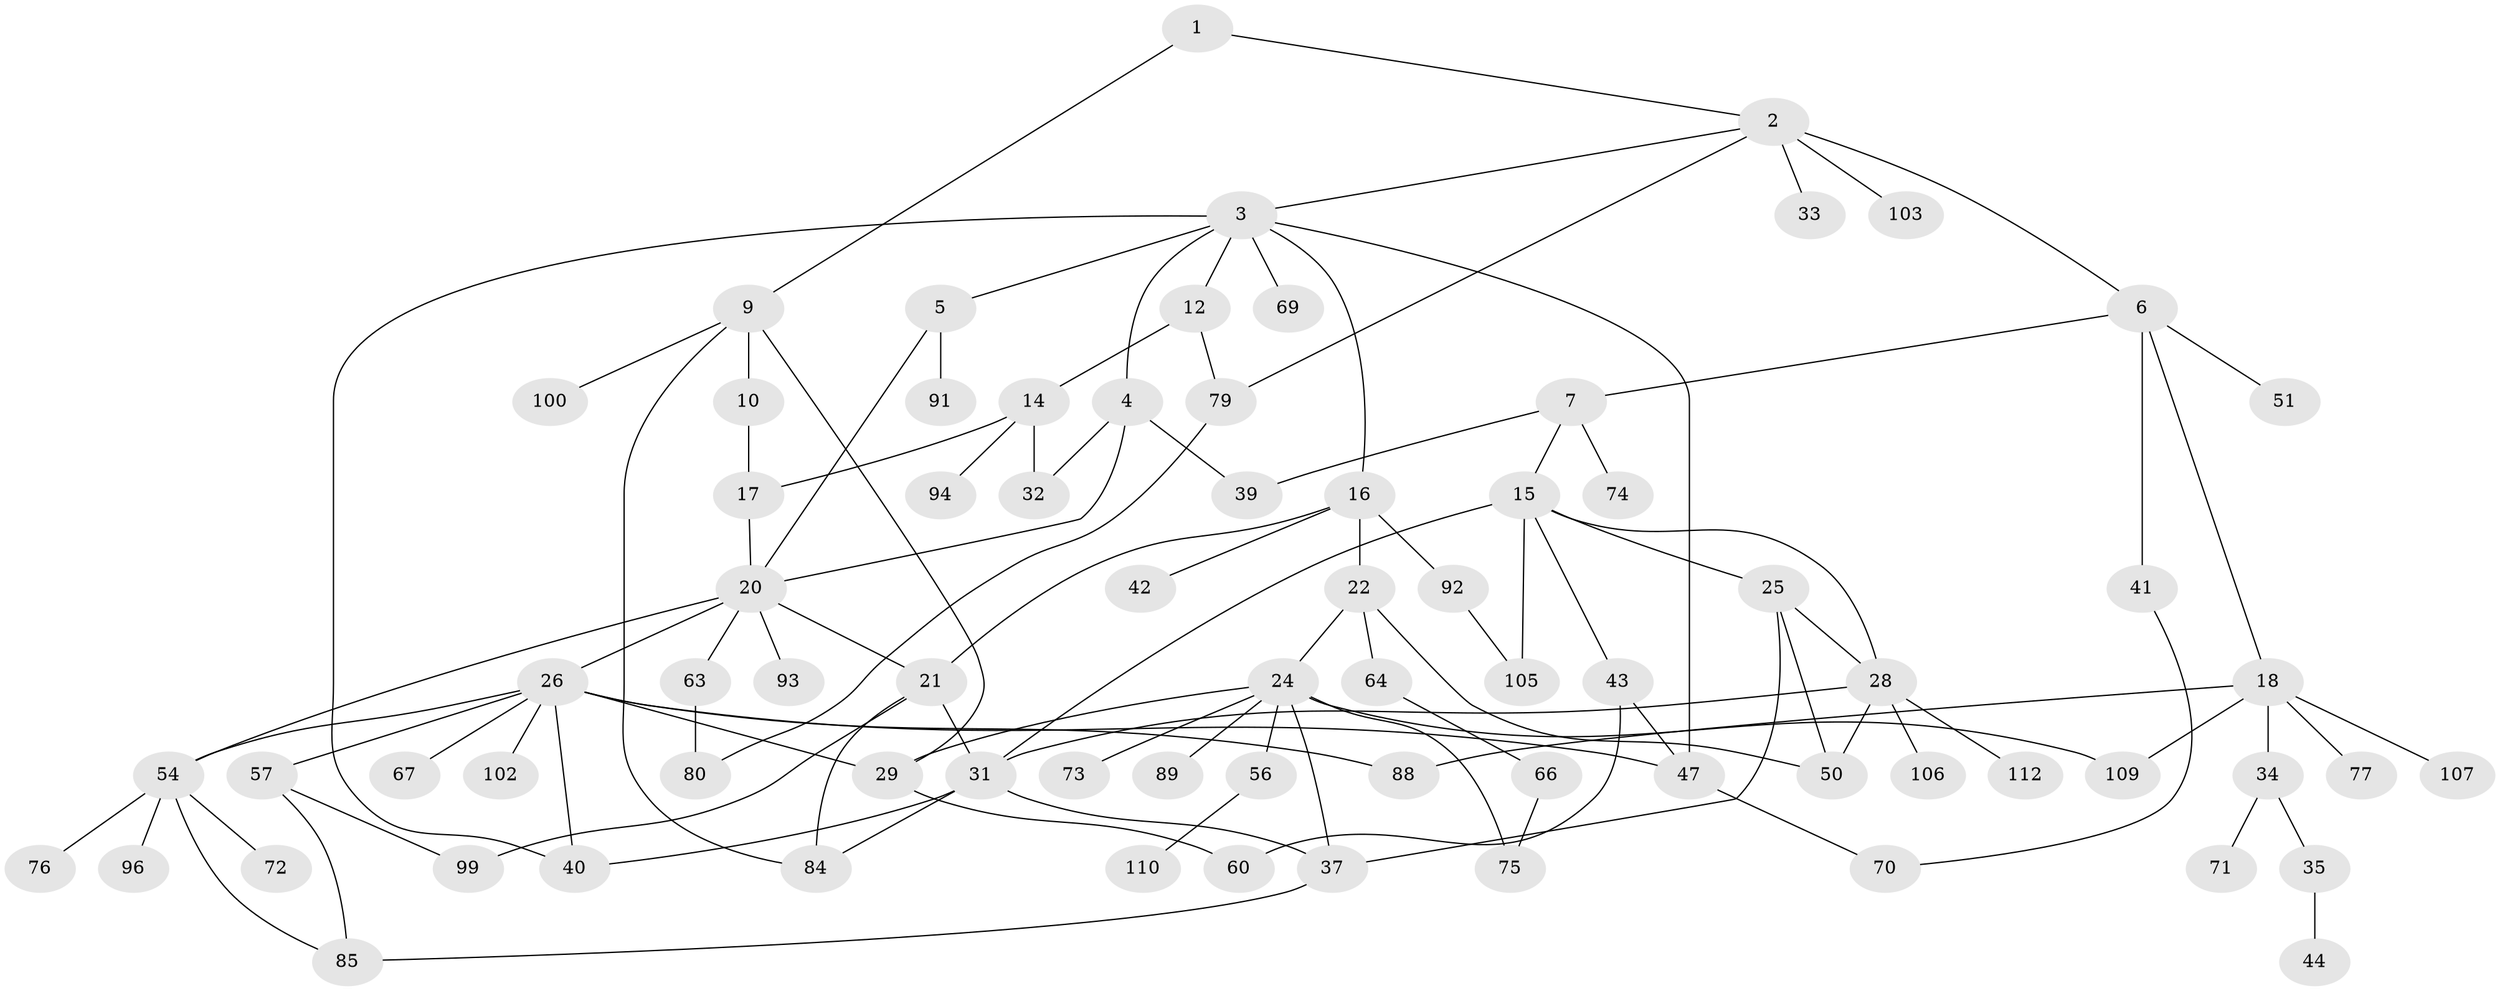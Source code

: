 // Generated by graph-tools (version 1.1) at 2025/51/02/27/25 19:51:36]
// undirected, 76 vertices, 108 edges
graph export_dot {
graph [start="1"]
  node [color=gray90,style=filled];
  1;
  2 [super="+11"];
  3 [super="+8"];
  4;
  5 [super="+62"];
  6 [super="+13"];
  7 [super="+38"];
  9 [super="+27"];
  10 [super="+59"];
  12;
  14 [super="+23"];
  15 [super="+19"];
  16 [super="+36"];
  17 [super="+81"];
  18 [super="+86"];
  20 [super="+53"];
  21 [super="+98"];
  22 [super="+61"];
  24 [super="+111"];
  25 [super="+30"];
  26 [super="+87"];
  28 [super="+45"];
  29 [super="+65"];
  31 [super="+55"];
  32 [super="+49"];
  33;
  34 [super="+68"];
  35;
  37 [super="+48"];
  39 [super="+58"];
  40;
  41 [super="+46"];
  42;
  43;
  44;
  47 [super="+52"];
  50 [super="+82"];
  51;
  54 [super="+78"];
  56;
  57;
  60 [super="+90"];
  63 [super="+95"];
  64;
  66;
  67;
  69;
  70;
  71;
  72;
  73 [super="+104"];
  74;
  75;
  76;
  77;
  79 [super="+97"];
  80 [super="+83"];
  84;
  85;
  88;
  89;
  91 [super="+101"];
  92;
  93;
  94;
  96;
  99 [super="+108"];
  100;
  102;
  103;
  105;
  106;
  107;
  109;
  110;
  112;
  1 -- 2;
  1 -- 9;
  2 -- 3;
  2 -- 6;
  2 -- 33;
  2 -- 79;
  2 -- 103;
  3 -- 4;
  3 -- 5;
  3 -- 40;
  3 -- 69;
  3 -- 47;
  3 -- 16;
  3 -- 12;
  4 -- 32;
  4 -- 39;
  4 -- 20;
  5 -- 91;
  5 -- 20;
  6 -- 7;
  6 -- 18;
  6 -- 41;
  6 -- 51;
  7 -- 15;
  7 -- 39;
  7 -- 74;
  9 -- 10;
  9 -- 84;
  9 -- 29;
  9 -- 100;
  10 -- 17;
  12 -- 14;
  12 -- 79;
  14 -- 17;
  14 -- 32;
  14 -- 94;
  15 -- 31;
  15 -- 105;
  15 -- 25;
  15 -- 43;
  15 -- 28;
  16 -- 22;
  16 -- 42;
  16 -- 92;
  16 -- 21;
  17 -- 20;
  18 -- 34;
  18 -- 77;
  18 -- 107;
  18 -- 88;
  18 -- 109;
  20 -- 21;
  20 -- 26;
  20 -- 54;
  20 -- 63;
  20 -- 93;
  21 -- 99;
  21 -- 84;
  21 -- 31;
  22 -- 24;
  22 -- 64;
  22 -- 50;
  24 -- 29;
  24 -- 37;
  24 -- 56;
  24 -- 73;
  24 -- 89;
  24 -- 109 [weight=2];
  24 -- 75;
  25 -- 28;
  25 -- 50;
  25 -- 37;
  26 -- 57;
  26 -- 67;
  26 -- 102;
  26 -- 47;
  26 -- 54;
  26 -- 40;
  26 -- 88;
  26 -- 29;
  28 -- 31;
  28 -- 112;
  28 -- 106;
  28 -- 50;
  29 -- 60;
  31 -- 84;
  31 -- 40;
  31 -- 37;
  34 -- 35;
  34 -- 71;
  35 -- 44;
  37 -- 85;
  41 -- 70;
  43 -- 47;
  43 -- 60;
  47 -- 70;
  54 -- 72;
  54 -- 76;
  54 -- 85;
  54 -- 96;
  56 -- 110;
  57 -- 85;
  57 -- 99;
  63 -- 80;
  64 -- 66;
  66 -- 75;
  79 -- 80;
  92 -- 105;
}
